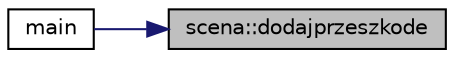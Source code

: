 digraph "scena::dodajprzeszkode"
{
 // LATEX_PDF_SIZE
  edge [fontname="Helvetica",fontsize="10",labelfontname="Helvetica",labelfontsize="10"];
  node [fontname="Helvetica",fontsize="10",shape=record];
  rankdir="RL";
  Node1 [label="scena::dodajprzeszkode",height=0.2,width=0.4,color="black", fillcolor="grey75", style="filled", fontcolor="black",tooltip="Metoda klasy scena. | | dodaje przeszkode do listy shared pointerow | | Argumenty: | | Lacze-lacze do..."];
  Node1 -> Node2 [dir="back",color="midnightblue",fontsize="10",style="solid",fontname="Helvetica"];
  Node2 [label="main",height=0.2,width=0.4,color="black", fillcolor="white", style="filled",URL="$app_2main_8cpp.html#ae66f6b31b5ad750f1fe042a706a4e3d4",tooltip=" "];
}
